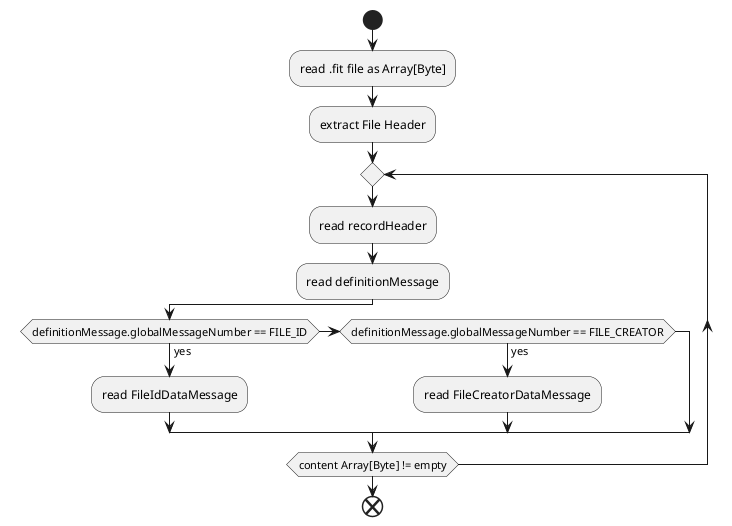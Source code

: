 @startuml
start
:read .fit file as Array[Byte];
:extract File Header;
repeat
  :read recordHeader;
  :read definitionMessage;
  if (definitionMessage.globalMessageNumber == FILE_ID) then (yes)
    :read FileIdDataMessage;
  elseif (definitionMessage.globalMessageNumber == FILE_CREATOR) then (yes)
    :read FileCreatorDataMessage;
  endif
repeat while (content Array[Byte] != empty)
end
@enduml
